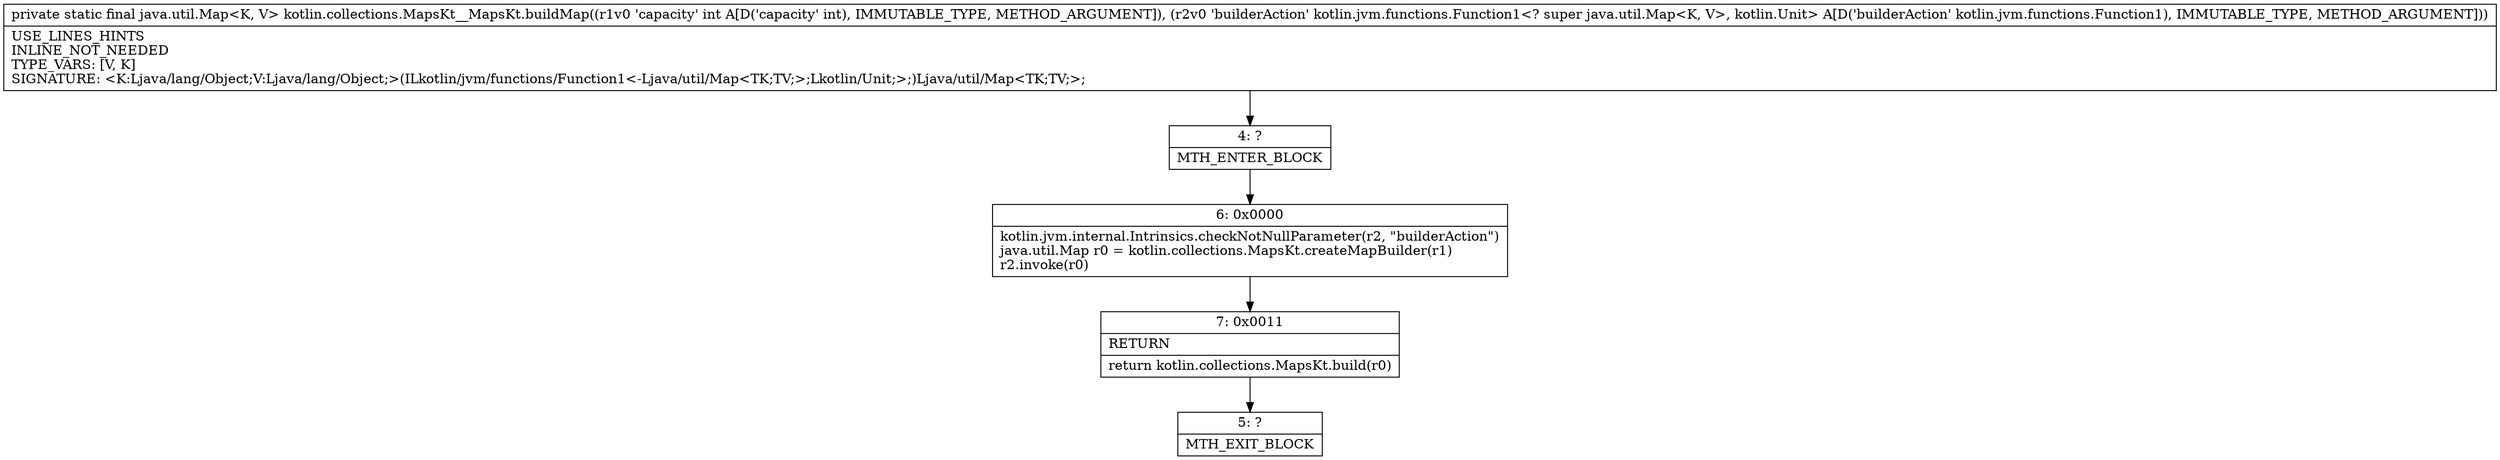 digraph "CFG forkotlin.collections.MapsKt__MapsKt.buildMap(ILkotlin\/jvm\/functions\/Function1;)Ljava\/util\/Map;" {
Node_4 [shape=record,label="{4\:\ ?|MTH_ENTER_BLOCK\l}"];
Node_6 [shape=record,label="{6\:\ 0x0000|kotlin.jvm.internal.Intrinsics.checkNotNullParameter(r2, \"builderAction\")\ljava.util.Map r0 = kotlin.collections.MapsKt.createMapBuilder(r1)\lr2.invoke(r0)\l}"];
Node_7 [shape=record,label="{7\:\ 0x0011|RETURN\l|return kotlin.collections.MapsKt.build(r0)\l}"];
Node_5 [shape=record,label="{5\:\ ?|MTH_EXIT_BLOCK\l}"];
MethodNode[shape=record,label="{private static final java.util.Map\<K, V\> kotlin.collections.MapsKt__MapsKt.buildMap((r1v0 'capacity' int A[D('capacity' int), IMMUTABLE_TYPE, METHOD_ARGUMENT]), (r2v0 'builderAction' kotlin.jvm.functions.Function1\<? super java.util.Map\<K, V\>, kotlin.Unit\> A[D('builderAction' kotlin.jvm.functions.Function1), IMMUTABLE_TYPE, METHOD_ARGUMENT]))  | USE_LINES_HINTS\lINLINE_NOT_NEEDED\lTYPE_VARS: [V, K]\lSIGNATURE: \<K:Ljava\/lang\/Object;V:Ljava\/lang\/Object;\>(ILkotlin\/jvm\/functions\/Function1\<\-Ljava\/util\/Map\<TK;TV;\>;Lkotlin\/Unit;\>;)Ljava\/util\/Map\<TK;TV;\>;\l}"];
MethodNode -> Node_4;Node_4 -> Node_6;
Node_6 -> Node_7;
Node_7 -> Node_5;
}

